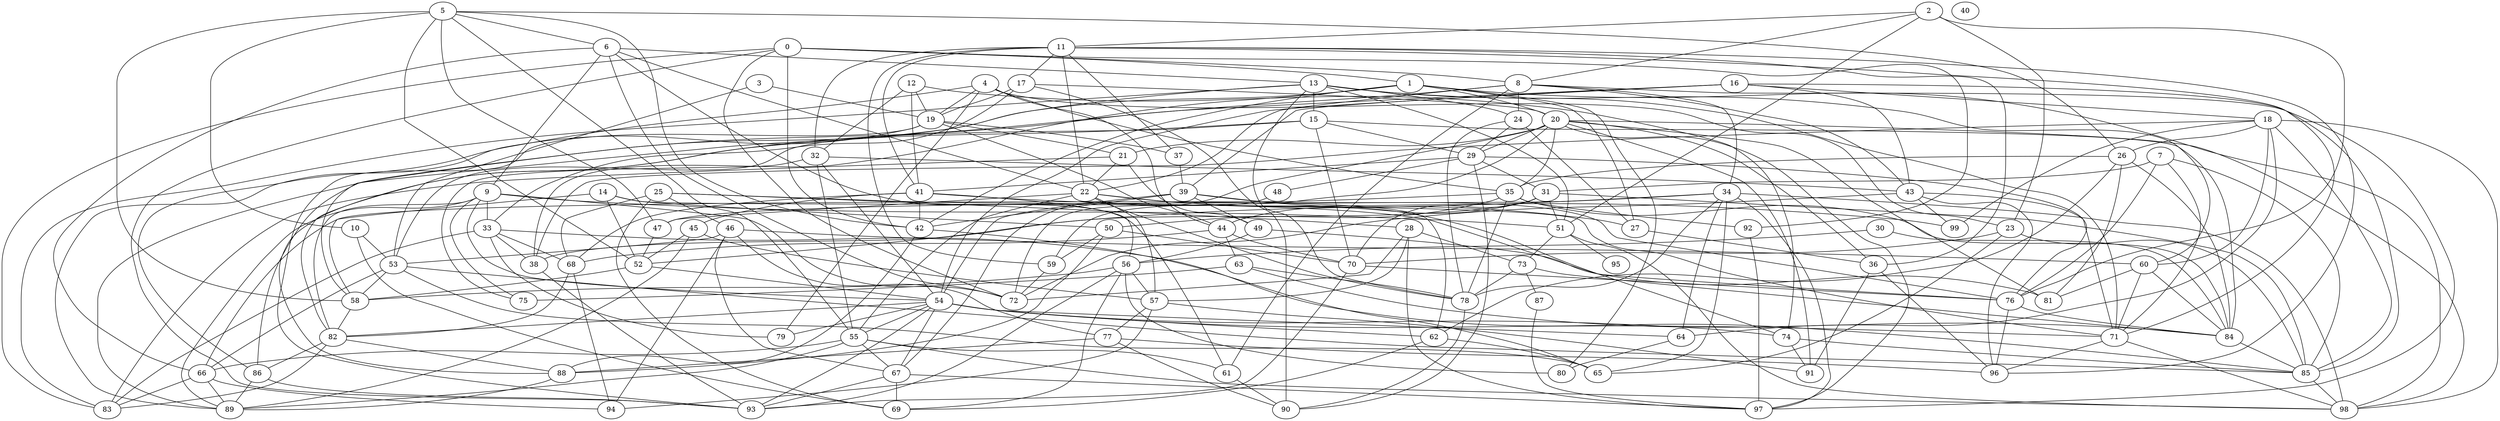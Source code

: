 strict graph "gnp_random_graph(100,0.06)" {
0;
1;
2;
3;
4;
5;
6;
7;
8;
9;
10;
11;
12;
13;
14;
15;
16;
17;
18;
19;
20;
21;
22;
23;
24;
25;
26;
27;
28;
29;
30;
31;
32;
33;
34;
35;
36;
37;
38;
39;
40;
41;
42;
43;
44;
45;
46;
47;
48;
49;
50;
51;
52;
53;
54;
55;
56;
57;
58;
59;
60;
61;
62;
63;
64;
65;
66;
67;
68;
69;
70;
71;
72;
73;
74;
75;
76;
77;
78;
79;
80;
81;
82;
83;
84;
85;
86;
87;
88;
89;
90;
91;
92;
93;
94;
95;
96;
97;
98;
99;
0 -- 1  [is_available=True, prob="0.43251112076"];
0 -- 8  [is_available=True, prob="0.361766776718"];
0 -- 42  [is_available=True, prob="0.856113250943"];
0 -- 72  [is_available=True, prob="0.277818320811"];
0 -- 83  [is_available=True, prob="0.588234152543"];
0 -- 92  [is_available=True, prob="0.585129980611"];
0 -- 93  [is_available=True, prob="0.0258076287253"];
1 -- 98  [is_available=True, prob="0.765145519097"];
1 -- 38  [is_available=True, prob="0.512407019738"];
1 -- 42  [is_available=True, prob="0.876853174284"];
1 -- 80  [is_available=True, prob="0.515122430128"];
1 -- 20  [is_available=True, prob="0.164878594548"];
1 -- 86  [is_available=True, prob="1.0"];
1 -- 27  [is_available=True, prob="1.0"];
2 -- 8  [is_available=True, prob="0.211200862516"];
2 -- 51  [is_available=True, prob="0.670249654342"];
2 -- 11  [is_available=True, prob="1.0"];
2 -- 76  [is_available=True, prob="0.988654085778"];
2 -- 23  [is_available=True, prob="0.150094506306"];
3 -- 19  [is_available=True, prob="0.962930723793"];
3 -- 53  [is_available=True, prob="0.215931070973"];
4 -- 35  [is_available=True, prob="1.0"];
4 -- 44  [is_available=True, prob="0.284951866142"];
4 -- 79  [is_available=True, prob="0.160135332384"];
4 -- 19  [is_available=True, prob="1.0"];
4 -- 86  [is_available=True, prob="0.967029766432"];
4 -- 23  [is_available=True, prob="0.0909836369105"];
5 -- 6  [is_available=True, prob="0.236253916858"];
5 -- 10  [is_available=True, prob="0.0501447341796"];
5 -- 47  [is_available=True, prob="0.727477848115"];
5 -- 58  [is_available=True, prob="1.0"];
5 -- 52  [is_available=True, prob="0.758356324537"];
5 -- 55  [is_available=True, prob="0.965836765562"];
5 -- 26  [is_available=True, prob="0.88906473506"];
5 -- 42  [is_available=True, prob="0.600619321097"];
6 -- 66  [is_available=True, prob="0.110107775763"];
6 -- 72  [is_available=True, prob="0.94484747186"];
6 -- 9  [is_available=True, prob="0.409259474169"];
6 -- 13  [is_available=True, prob="0.961876139541"];
6 -- 22  [is_available=True, prob="0.764684331228"];
6 -- 61  [is_available=True, prob="0.891500038061"];
7 -- 71  [is_available=True, prob="0.788516416996"];
7 -- 76  [is_available=True, prob="0.708699565921"];
7 -- 85  [is_available=True, prob="1.0"];
7 -- 31  [is_available=True, prob="0.415948625535"];
8 -- 97  [is_available=True, prob="1.0"];
8 -- 43  [is_available=True, prob="0.164286081912"];
8 -- 34  [is_available=True, prob="0.898610291918"];
8 -- 82  [is_available=True, prob="0.392177953613"];
8 -- 22  [is_available=True, prob="0.700133322388"];
8 -- 24  [is_available=True, prob="1.0"];
8 -- 61  [is_available=True, prob="0.206729818492"];
9 -- 33  [is_available=True, prob="1.0"];
9 -- 72  [is_available=True, prob="0.216651259533"];
9 -- 75  [is_available=True, prob="0.0493145614078"];
9 -- 82  [is_available=True, prob="0.78605109881"];
9 -- 51  [is_available=True, prob="0.948697322523"];
9 -- 54  [is_available=True, prob="0.746792543349"];
9 -- 89  [is_available=True, prob="1.0"];
10 -- 69  [is_available=True, prob="0.503513959929"];
10 -- 53  [is_available=True, prob="1.0"];
11 -- 32  [is_available=True, prob="0.339981137312"];
11 -- 96  [is_available=True, prob="0.709694827631"];
11 -- 36  [is_available=True, prob="0.622589290593"];
11 -- 37  [is_available=True, prob="0.861285091237"];
11 -- 71  [is_available=True, prob="0.22179804286"];
11 -- 41  [is_available=True, prob="0.751253813679"];
11 -- 17  [is_available=True, prob="0.508700174629"];
11 -- 22  [is_available=True, prob="0.58318822614"];
11 -- 59  [is_available=True, prob="1.0"];
12 -- 32  [is_available=True, prob="0.932766083858"];
12 -- 41  [is_available=True, prob="0.339898495509"];
12 -- 74  [is_available=True, prob="0.591577342571"];
12 -- 19  [is_available=True, prob="0.127576957727"];
13 -- 83  [is_available=True, prob="1.0"];
13 -- 71  [is_available=True, prob="0.411830602097"];
13 -- 78  [is_available=True, prob="0.836531220248"];
13 -- 15  [is_available=True, prob="0.69051224143"];
13 -- 51  [is_available=True, prob="1.0"];
13 -- 24  [is_available=True, prob="0.339715855795"];
13 -- 58  [is_available=True, prob="0.44391653325"];
13 -- 60  [is_available=True, prob="0.487857293139"];
14 -- 50  [is_available=True, prob="0.388693234509"];
14 -- 52  [is_available=True, prob="0.649039162988"];
14 -- 58  [is_available=True, prob="0.873895697267"];
14 -- 71  [is_available=True, prob="0.161663984203"];
15 -- 70  [is_available=True, prob="0.14833878623"];
15 -- 84  [is_available=True, prob="0.948487557148"];
15 -- 53  [is_available=True, prob="0.395584016354"];
15 -- 88  [is_available=True, prob="0.61689677379"];
15 -- 29  [is_available=True, prob="0.102994581889"];
16 -- 39  [is_available=True, prob="1.0"];
16 -- 43  [is_available=True, prob="0.950586021573"];
16 -- 18  [is_available=True, prob="1.0"];
16 -- 85  [is_available=True, prob="0.49037463067"];
16 -- 54  [is_available=True, prob="0.299888019381"];
16 -- 89  [is_available=True, prob="1.0"];
17 -- 19  [is_available=True, prob="0.164006284569"];
17 -- 33  [is_available=True, prob="0.265794280134"];
17 -- 90  [is_available=True, prob="0.844563534073"];
17 -- 20  [is_available=True, prob="1.0"];
18 -- 64  [is_available=True, prob="0.610338451214"];
18 -- 98  [is_available=True, prob="0.685612250809"];
18 -- 99  [is_available=True, prob="0.697027960553"];
18 -- 38  [is_available=True, prob="0.0229355829783"];
18 -- 85  [is_available=True, prob="0.792675204964"];
18 -- 26  [is_available=True, prob="0.216137737206"];
18 -- 60  [is_available=True, prob="0.820283667578"];
19 -- 37  [is_available=True, prob="0.406880656814"];
19 -- 44  [is_available=True, prob="1.0"];
19 -- 21  [is_available=True, prob="0.00137986262217"];
19 -- 89  [is_available=True, prob="0.605739181369"];
19 -- 93  [is_available=True, prob="0.519599631488"];
20 -- 98  [is_available=True, prob="0.819589910968"];
20 -- 35  [is_available=True, prob="0.957806934977"];
20 -- 36  [is_available=True, prob="0.635602403898"];
20 -- 81  [is_available=True, prob="0.102757628072"];
20 -- 97  [is_available=True, prob="0.1739420037"];
20 -- 91  [is_available=True, prob="0.070981525298"];
20 -- 67  [is_available=True, prob="1.0"];
20 -- 21  [is_available=True, prob="0.278506425455"];
20 -- 59  [is_available=True, prob="0.949609147735"];
20 -- 29  [is_available=True, prob="0.227427403686"];
21 -- 49  [is_available=True, prob="1.0"];
21 -- 83  [is_available=True, prob="0.479006903439"];
21 -- 22  [is_available=True, prob="0.559368416822"];
22 -- 78  [is_available=True, prob="1.0"];
22 -- 47  [is_available=True, prob="0.983381978872"];
22 -- 55  [is_available=True, prob="0.830853332512"];
22 -- 57  [is_available=True, prob="0.0359419865029"];
22 -- 27  [is_available=True, prob="1.0"];
22 -- 62  [is_available=True, prob="0.721060423345"];
23 -- 65  [is_available=True, prob="1.0"];
23 -- 85  [is_available=True, prob="1.0"];
23 -- 70  [is_available=True, prob="0.140135634608"];
24 -- 27  [is_available=True, prob="1.0"];
24 -- 78  [is_available=True, prob="0.263096092209"];
24 -- 29  [is_available=True, prob="0.852453166823"];
25 -- 76  [is_available=True, prob="0.564052195131"];
25 -- 68  [is_available=True, prob="0.0169983277988"];
25 -- 28  [is_available=True, prob="0.835630685483"];
25 -- 69  [is_available=True, prob="0.894249528229"];
25 -- 46  [is_available=True, prob="0.798319161759"];
26 -- 35  [is_available=True, prob="0.0598833190041"];
26 -- 81  [is_available=True, prob="0.671430432713"];
26 -- 84  [is_available=True, prob="1.0"];
26 -- 62  [is_available=True, prob="0.674159588226"];
27 -- 36  [is_available=True, prob="0.168140029053"];
28 -- 72  [is_available=True, prob="1.0"];
28 -- 97  [is_available=True, prob="0.975098661364"];
28 -- 73  [is_available=True, prob="0.61783959044"];
28 -- 57  [is_available=True, prob="0.30342810276"];
29 -- 41  [is_available=True, prob="1.0"];
29 -- 76  [is_available=True, prob="1.0"];
29 -- 48  [is_available=True, prob="1.0"];
29 -- 90  [is_available=True, prob="0.321230275322"];
29 -- 31  [is_available=True, prob="0.899490504127"];
30 -- 56  [is_available=True, prob="1.0"];
30 -- 84  [is_available=True, prob="0.592263900081"];
31 -- 70  [is_available=True, prob="0.367809416915"];
31 -- 44  [is_available=True, prob="0.399307202649"];
31 -- 51  [is_available=True, prob="1.0"];
31 -- 52  [is_available=True, prob="0.830283513483"];
31 -- 85  [is_available=True, prob="0.120868188679"];
32 -- 75  [is_available=True, prob="0.313687676152"];
32 -- 43  [is_available=True, prob="1.0"];
32 -- 54  [is_available=True, prob="0.46546167783"];
32 -- 55  [is_available=True, prob="0.796636553427"];
33 -- 68  [is_available=True, prob="0.98545381775"];
33 -- 38  [is_available=True, prob="0.431582812781"];
33 -- 79  [is_available=True, prob="1.0"];
33 -- 83  [is_available=True, prob="0.168272211716"];
33 -- 85  [is_available=True, prob="0.0273205257169"];
34 -- 64  [is_available=True, prob="1.0"];
34 -- 65  [is_available=True, prob="0.0689851528048"];
34 -- 98  [is_available=True, prob="0.135532188527"];
34 -- 38  [is_available=True, prob="0.878772311828"];
34 -- 97  [is_available=True, prob="0.799274414912"];
34 -- 78  [is_available=True, prob="0.76485897164"];
34 -- 47  [is_available=True, prob="1.0"];
35 -- 66  [is_available=True, prob="0.555028481315"];
35 -- 78  [is_available=True, prob="1.0"];
35 -- 50  [is_available=True, prob="1.0"];
35 -- 84  [is_available=True, prob="0.68062199014"];
35 -- 92  [is_available=True, prob="0.89393569106"];
36 -- 96  [is_available=True, prob="0.57761628375"];
36 -- 91  [is_available=True, prob="0.547326465307"];
37 -- 39  [is_available=True, prob="0.322995172453"];
38 -- 93  [is_available=True, prob="0.736140006685"];
39 -- 42  [is_available=True, prob="1.0"];
39 -- 76  [is_available=True, prob="1.0"];
39 -- 49  [is_available=True, prob="0.63772198938"];
39 -- 54  [is_available=True, prob="0.761840684577"];
39 -- 74  [is_available=True, prob="0.835306000895"];
41 -- 99  [is_available=True, prob="0.581431886885"];
41 -- 68  [is_available=True, prob="0.968562695686"];
41 -- 42  [is_available=True, prob="0.685640995385"];
41 -- 45  [is_available=True, prob="0.745232586704"];
41 -- 56  [is_available=True, prob="0.955366925423"];
42 -- 65  [is_available=True, prob="0.0988106494953"];
42 -- 88  [is_available=True, prob="1.0"];
43 -- 96  [is_available=True, prob="0.384187222992"];
43 -- 99  [is_available=True, prob="1.0"];
43 -- 71  [is_available=True, prob="0.597595451946"];
43 -- 72  [is_available=True, prob="0.806131623075"];
44 -- 68  [is_available=True, prob="1.0"];
44 -- 70  [is_available=True, prob="1.0"];
44 -- 63  [is_available=True, prob="0.788557894484"];
45 -- 52  [is_available=True, prob="0.546043199866"];
45 -- 89  [is_available=True, prob="1.0"];
45 -- 57  [is_available=True, prob="0.924382682204"];
46 -- 67  [is_available=True, prob="0.158899471042"];
46 -- 77  [is_available=True, prob="0.0831421458322"];
46 -- 53  [is_available=True, prob="0.902934231673"];
46 -- 60  [is_available=True, prob="1.0"];
46 -- 94  [is_available=True, prob="0.867304142597"];
47 -- 52  [is_available=True, prob="1.0"];
48 -- 72  [is_available=True, prob="1.0"];
49 -- 56  [is_available=True, prob="0.077750033392"];
49 -- 81  [is_available=True, prob="1.0"];
50 -- 88  [is_available=True, prob="0.982244438226"];
50 -- 59  [is_available=True, prob="1.0"];
50 -- 70  [is_available=True, prob="0.290658350385"];
51 -- 98  [is_available=True, prob="0.0589795746842"];
51 -- 73  [is_available=True, prob="0.936894561056"];
51 -- 95  [is_available=True, prob="0.625526466712"];
52 -- 54  [is_available=True, prob="0.52512602532"];
52 -- 58  [is_available=True, prob="0.162888286891"];
53 -- 65  [is_available=True, prob="0.940758162117"];
53 -- 66  [is_available=True, prob="1.0"];
53 -- 85  [is_available=True, prob="1.0"];
53 -- 58  [is_available=True, prob="0.922465293868"];
54 -- 64  [is_available=True, prob="0.895770973116"];
54 -- 67  [is_available=True, prob="0.195053517226"];
54 -- 74  [is_available=True, prob="0.680976259585"];
54 -- 71  [is_available=True, prob="0.779364621207"];
54 -- 79  [is_available=True, prob="0.894616319925"];
54 -- 82  [is_available=True, prob="0.494429235994"];
54 -- 55  [is_available=True, prob="0.675310250373"];
54 -- 93  [is_available=True, prob="0.0160067889416"];
54 -- 62  [is_available=True, prob="1.0"];
55 -- 66  [is_available=True, prob="0.183453093874"];
55 -- 67  [is_available=True, prob="1.0"];
55 -- 98  [is_available=True, prob="0.798517784905"];
55 -- 89  [is_available=True, prob="0.862418750191"];
55 -- 61  [is_available=True, prob="1.0"];
56 -- 69  [is_available=True, prob="1.0"];
56 -- 80  [is_available=True, prob="0.861355492781"];
56 -- 57  [is_available=True, prob="0.124813446895"];
56 -- 58  [is_available=True, prob="0.687018238564"];
56 -- 93  [is_available=True, prob="0.184693320456"];
57 -- 77  [is_available=True, prob="0.0604012076816"];
57 -- 91  [is_available=True, prob="0.734119683286"];
57 -- 94  [is_available=True, prob="0.705618424378"];
58 -- 82  [is_available=True, prob="0.562185009068"];
59 -- 72  [is_available=True, prob="0.252694681294"];
60 -- 71  [is_available=True, prob="0.151907924279"];
60 -- 81  [is_available=True, prob="1.0"];
60 -- 84  [is_available=True, prob="0.480824245725"];
61 -- 90  [is_available=True, prob="0.267602041986"];
62 -- 65  [is_available=True, prob="0.0849290894564"];
62 -- 69  [is_available=True, prob="0.189085979474"];
63 -- 84  [is_available=True, prob="1.0"];
63 -- 75  [is_available=True, prob="0.588799069073"];
63 -- 78  [is_available=True, prob="0.283081363601"];
64 -- 80  [is_available=True, prob="0.551416854058"];
66 -- 83  [is_available=True, prob="0.262915383336"];
66 -- 89  [is_available=True, prob="1.0"];
66 -- 94  [is_available=True, prob="0.228693861466"];
67 -- 97  [is_available=True, prob="0.477375499308"];
67 -- 69  [is_available=True, prob="1.0"];
67 -- 93  [is_available=True, prob="0.434797417978"];
68 -- 82  [is_available=True, prob="0.273616274197"];
68 -- 94  [is_available=True, prob="0.762968378782"];
70 -- 76  [is_available=True, prob="0.187353433283"];
70 -- 93  [is_available=True, prob="0.808988031479"];
71 -- 96  [is_available=True, prob="1.0"];
71 -- 98  [is_available=True, prob="1.0"];
73 -- 84  [is_available=True, prob="1.0"];
73 -- 78  [is_available=True, prob="0.199025399523"];
73 -- 87  [is_available=True, prob="0.175089632613"];
74 -- 91  [is_available=True, prob="1.0"];
74 -- 85  [is_available=True, prob="0.599357331036"];
76 -- 96  [is_available=True, prob="1.0"];
76 -- 84  [is_available=True, prob="0.670642766686"];
77 -- 88  [is_available=True, prob="1.0"];
77 -- 90  [is_available=True, prob="1.0"];
77 -- 96  [is_available=True, prob="0.112839498392"];
78 -- 90  [is_available=True, prob="0.997419004999"];
82 -- 86  [is_available=True, prob="1.0"];
82 -- 83  [is_available=True, prob="1.0"];
82 -- 88  [is_available=True, prob="1.0"];
84 -- 85  [is_available=True, prob="1.0"];
85 -- 98  [is_available=True, prob="1.0"];
86 -- 93  [is_available=True, prob="0.473874231478"];
86 -- 89  [is_available=True, prob="0.271369546819"];
87 -- 97  [is_available=True, prob="0.334634419116"];
88 -- 89  [is_available=True, prob="1.0"];
92 -- 97  [is_available=True, prob="0.442735942433"];
}
